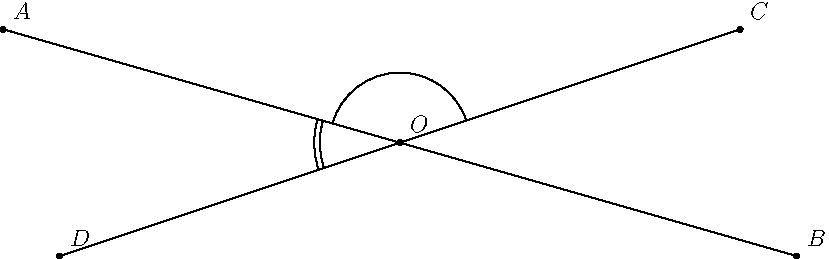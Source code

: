 import geometry;

unitsize(1cm);

pair A = (-7,2);
pair B = (7,-2);

pair C = (6,2);
pair D = (-6,-2);

pair O = (0,0);

dot("$A$", A, 2NE);
dot("$B$", B, 2NE);
draw(A -- B);

dot("$C$", C, 2NE);
dot("$D$", D, 2NE);
draw(C -- D);

dot("$O$", O, 2NE);

markangle(A, O, C, radius=-35, n=1);
markangle(A, O, D, radius=40, n=2);
